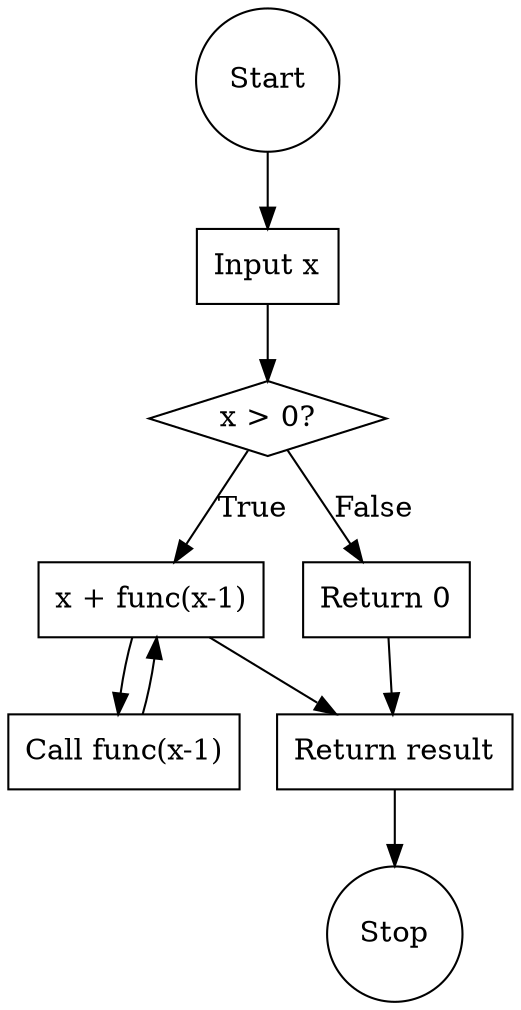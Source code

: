 digraph G {
    node [shape=box];

    start [label="Start", shape=circle];
    input [label="Input x", shape=box];
    check_positive [label="x > 0?", shape=diamond];
    positive_branch [label="x + func(x-1)", shape=box];
    call_func [label="Call func(x-1)", shape=box];
    negative_branch [label="Return 0", shape=box];
    return [label="Return result", shape=box];
    stop [label="Stop", shape=circle];

    start -> input;
    input -> check_positive;
    check_positive -> positive_branch [label="True"];
    check_positive -> negative_branch [label="False"];
    positive_branch -> call_func;
    call_func -> positive_branch;
    positive_branch -> return;
    negative_branch -> return;
    return -> stop;
}
